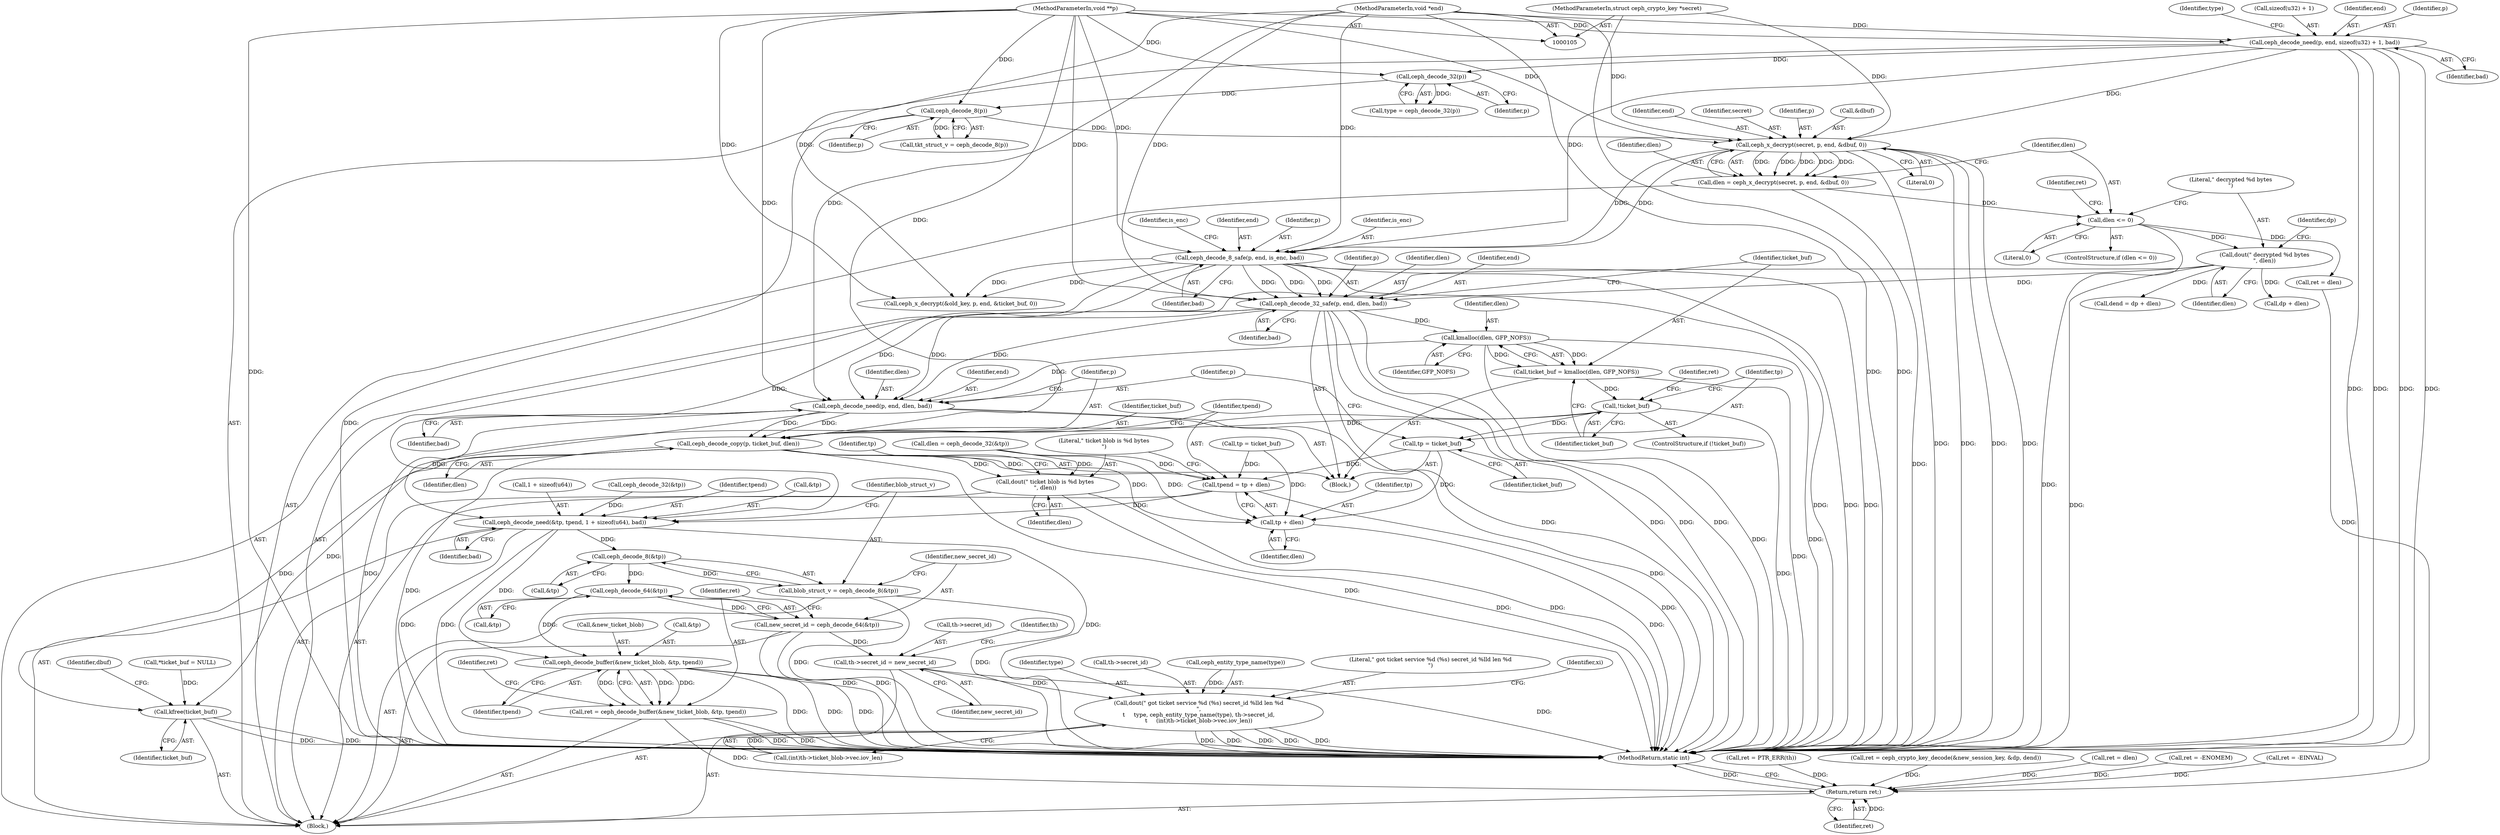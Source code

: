 digraph "0_linux_c27a3e4d667fdcad3db7b104f75659478e0c68d8_2@API" {
"1000321" [label="(Call,kmalloc(dlen, GFP_NOFS))"];
"1000314" [label="(Call,ceph_decode_32_safe(p, end, dlen, bad))"];
"1000275" [label="(Call,ceph_decode_8_safe(p, end, is_enc, bad))"];
"1000186" [label="(Call,ceph_x_decrypt(secret, p, end, &dbuf, 0))"];
"1000107" [label="(MethodParameterIn,struct ceph_crypto_key *secret)"];
"1000163" [label="(Call,ceph_decode_8(p))"];
"1000154" [label="(Call,ceph_decode_32(p))"];
"1000144" [label="(Call,ceph_decode_need(p, end, sizeof(u32) + 1, bad))"];
"1000108" [label="(MethodParameterIn,void **p)"];
"1000109" [label="(MethodParameterIn,void *end)"];
"1000202" [label="(Call,dout(\" decrypted %d bytes\n\", dlen))"];
"1000194" [label="(Call,dlen <= 0)"];
"1000184" [label="(Call,dlen = ceph_x_decrypt(secret, p, end, &dbuf, 0))"];
"1000319" [label="(Call,ticket_buf = kmalloc(dlen, GFP_NOFS))"];
"1000325" [label="(Call,!ticket_buf)"];
"1000333" [label="(Call,tp = ticket_buf)"];
"1000345" [label="(Call,tpend = tp + dlen)"];
"1000353" [label="(Call,ceph_decode_need(&tp, tpend, 1 + sizeof(u64), bad))"];
"1000364" [label="(Call,ceph_decode_8(&tp))"];
"1000362" [label="(Call,blob_struct_v = ceph_decode_8(&tp))"];
"1000369" [label="(Call,ceph_decode_64(&tp))"];
"1000367" [label="(Call,new_secret_id = ceph_decode_64(&tp))"];
"1000411" [label="(Call,th->secret_id = new_secret_id)"];
"1000426" [label="(Call,dout(\" got ticket service %d (%s) secret_id %lld len %d\n\",\n\t     type, ceph_entity_type_name(type), th->secret_id,\n\t     (int)th->ticket_blob->vec.iov_len))"];
"1000374" [label="(Call,ceph_decode_buffer(&new_ticket_blob, &tp, tpend))"];
"1000372" [label="(Call,ret = ceph_decode_buffer(&new_ticket_blob, &tp, tpend))"];
"1000455" [label="(Return,return ret;)"];
"1000347" [label="(Call,tp + dlen)"];
"1000341" [label="(Call,ceph_decode_copy(p, ticket_buf, dlen))"];
"1000350" [label="(Call,dout(\" ticket blob is %d bytes\n\", dlen))"];
"1000451" [label="(Call,kfree(ticket_buf))"];
"1000336" [label="(Call,ceph_decode_need(p, end, dlen, bad))"];
"1000108" [label="(MethodParameterIn,void **p)"];
"1000365" [label="(Call,&tp)"];
"1000189" [label="(Identifier,end)"];
"1000326" [label="(Identifier,ticket_buf)"];
"1000109" [label="(MethodParameterIn,void *end)"];
"1000199" [label="(Identifier,ret)"];
"1000340" [label="(Identifier,bad)"];
"1000375" [label="(Call,&new_ticket_blob)"];
"1000451" [label="(Call,kfree(ticket_buf))"];
"1000362" [label="(Call,blob_struct_v = ceph_decode_8(&tp))"];
"1000363" [label="(Identifier,blob_struct_v)"];
"1000304" [label="(Call,tp = ticket_buf)"];
"1000187" [label="(Identifier,secret)"];
"1000345" [label="(Call,tpend = tp + dlen)"];
"1000377" [label="(Call,&tp)"];
"1000352" [label="(Identifier,dlen)"];
"1000161" [label="(Call,tkt_struct_v = ceph_decode_8(p))"];
"1000313" [label="(Block,)"];
"1000336" [label="(Call,ceph_decode_need(p, end, dlen, bad))"];
"1000415" [label="(Identifier,new_secret_id)"];
"1000154" [label="(Call,ceph_decode_32(p))"];
"1000314" [label="(Call,ceph_decode_32_safe(p, end, dlen, bad))"];
"1000309" [label="(Call,ceph_decode_32(&tp))"];
"1000153" [label="(Identifier,type)"];
"1000188" [label="(Identifier,p)"];
"1000361" [label="(Identifier,bad)"];
"1000307" [label="(Call,dlen = ceph_decode_32(&tp))"];
"1000206" [label="(Identifier,dp)"];
"1000418" [label="(Identifier,th)"];
"1000277" [label="(Identifier,end)"];
"1000455" [label="(Return,return ret;)"];
"1000454" [label="(Identifier,dbuf)"];
"1000204" [label="(Identifier,dlen)"];
"1000179" [label="(Call,ret = PTR_ERR(th))"];
"1000232" [label="(Call,ret = ceph_crypto_key_decode(&new_session_key, &dp, dend))"];
"1000356" [label="(Identifier,tpend)"];
"1000144" [label="(Call,ceph_decode_need(p, end, sizeof(u32) + 1, bad))"];
"1000275" [label="(Call,ceph_decode_8_safe(p, end, is_enc, bad))"];
"1000354" [label="(Call,&tp)"];
"1000319" [label="(Call,ticket_buf = kmalloc(dlen, GFP_NOFS))"];
"1000323" [label="(Identifier,GFP_NOFS)"];
"1000428" [label="(Identifier,type)"];
"1000346" [label="(Identifier,tpend)"];
"1000147" [label="(Call,sizeof(u32) + 1)"];
"1000322" [label="(Identifier,dlen)"];
"1000434" [label="(Call,(int)th->ticket_blob->vec.iov_len)"];
"1000370" [label="(Call,&tp)"];
"1000349" [label="(Identifier,dlen)"];
"1000353" [label="(Call,ceph_decode_need(&tp, tpend, 1 + sizeof(u64), bad))"];
"1000344" [label="(Identifier,dlen)"];
"1000329" [label="(Identifier,ret)"];
"1000351" [label="(Literal,\" ticket blob is %d bytes\n\")"];
"1000357" [label="(Call,1 + sizeof(u64))"];
"1000164" [label="(Identifier,p)"];
"1000373" [label="(Identifier,ret)"];
"1000132" [label="(Call,*ticket_buf = NULL)"];
"1000324" [label="(ControlStructure,if (!ticket_buf))"];
"1000184" [label="(Call,dlen = ceph_x_decrypt(secret, p, end, &dbuf, 0))"];
"1000463" [label="(MethodReturn,static int)"];
"1000279" [label="(Identifier,bad)"];
"1000368" [label="(Identifier,new_secret_id)"];
"1000355" [label="(Identifier,tp)"];
"1000315" [label="(Identifier,p)"];
"1000151" [label="(Identifier,bad)"];
"1000110" [label="(Block,)"];
"1000325" [label="(Call,!ticket_buf)"];
"1000426" [label="(Call,dout(\" got ticket service %d (%s) secret_id %lld len %d\n\",\n\t     type, ceph_entity_type_name(type), th->secret_id,\n\t     (int)th->ticket_blob->vec.iov_len))"];
"1000193" [label="(ControlStructure,if (dlen <= 0))"];
"1000276" [label="(Identifier,p)"];
"1000431" [label="(Call,th->secret_id)"];
"1000379" [label="(Identifier,tpend)"];
"1000300" [label="(Call,ret = dlen)"];
"1000328" [label="(Call,ret = -ENOMEM)"];
"1000190" [label="(Call,&dbuf)"];
"1000411" [label="(Call,th->secret_id = new_secret_id)"];
"1000186" [label="(Call,ceph_x_decrypt(secret, p, end, &dbuf, 0))"];
"1000208" [label="(Call,dend = dp + dlen)"];
"1000342" [label="(Identifier,p)"];
"1000320" [label="(Identifier,ticket_buf)"];
"1000335" [label="(Identifier,ticket_buf)"];
"1000198" [label="(Call,ret = dlen)"];
"1000192" [label="(Literal,0)"];
"1000195" [label="(Identifier,dlen)"];
"1000210" [label="(Call,dp + dlen)"];
"1000348" [label="(Identifier,tp)"];
"1000334" [label="(Identifier,tp)"];
"1000317" [label="(Identifier,dlen)"];
"1000107" [label="(MethodParameterIn,struct ceph_crypto_key *secret)"];
"1000185" [label="(Identifier,dlen)"];
"1000364" [label="(Call,ceph_decode_8(&tp))"];
"1000203" [label="(Literal,\" decrypted %d bytes\n\")"];
"1000316" [label="(Identifier,end)"];
"1000155" [label="(Identifier,p)"];
"1000202" [label="(Call,dout(\" decrypted %d bytes\n\", dlen))"];
"1000429" [label="(Call,ceph_entity_type_name(type))"];
"1000338" [label="(Identifier,end)"];
"1000146" [label="(Identifier,end)"];
"1000452" [label="(Identifier,ticket_buf)"];
"1000456" [label="(Identifier,ret)"];
"1000343" [label="(Identifier,ticket_buf)"];
"1000145" [label="(Identifier,p)"];
"1000163" [label="(Call,ceph_decode_8(p))"];
"1000278" [label="(Identifier,is_enc)"];
"1000347" [label="(Call,tp + dlen)"];
"1000333" [label="(Call,tp = ticket_buf)"];
"1000194" [label="(Call,dlen <= 0)"];
"1000196" [label="(Literal,0)"];
"1000369" [label="(Call,ceph_decode_64(&tp))"];
"1000427" [label="(Literal,\" got ticket service %d (%s) secret_id %lld len %d\n\")"];
"1000152" [label="(Call,type = ceph_decode_32(p))"];
"1000318" [label="(Identifier,bad)"];
"1000281" [label="(Identifier,is_enc)"];
"1000367" [label="(Call,new_secret_id = ceph_decode_64(&tp))"];
"1000287" [label="(Call,ceph_x_decrypt(&old_key, p, end, &ticket_buf, 0))"];
"1000339" [label="(Identifier,dlen)"];
"1000350" [label="(Call,dout(\" ticket blob is %d bytes\n\", dlen))"];
"1000445" [label="(Identifier,xi)"];
"1000337" [label="(Identifier,p)"];
"1000372" [label="(Call,ret = ceph_decode_buffer(&new_ticket_blob, &tp, tpend))"];
"1000458" [label="(Call,ret = -EINVAL)"];
"1000321" [label="(Call,kmalloc(dlen, GFP_NOFS))"];
"1000341" [label="(Call,ceph_decode_copy(p, ticket_buf, dlen))"];
"1000381" [label="(Identifier,ret)"];
"1000412" [label="(Call,th->secret_id)"];
"1000374" [label="(Call,ceph_decode_buffer(&new_ticket_blob, &tp, tpend))"];
"1000321" -> "1000319"  [label="AST: "];
"1000321" -> "1000323"  [label="CFG: "];
"1000322" -> "1000321"  [label="AST: "];
"1000323" -> "1000321"  [label="AST: "];
"1000319" -> "1000321"  [label="CFG: "];
"1000321" -> "1000463"  [label="DDG: "];
"1000321" -> "1000463"  [label="DDG: "];
"1000321" -> "1000319"  [label="DDG: "];
"1000321" -> "1000319"  [label="DDG: "];
"1000314" -> "1000321"  [label="DDG: "];
"1000321" -> "1000336"  [label="DDG: "];
"1000314" -> "1000313"  [label="AST: "];
"1000314" -> "1000318"  [label="CFG: "];
"1000315" -> "1000314"  [label="AST: "];
"1000316" -> "1000314"  [label="AST: "];
"1000317" -> "1000314"  [label="AST: "];
"1000318" -> "1000314"  [label="AST: "];
"1000320" -> "1000314"  [label="CFG: "];
"1000314" -> "1000463"  [label="DDG: "];
"1000314" -> "1000463"  [label="DDG: "];
"1000314" -> "1000463"  [label="DDG: "];
"1000314" -> "1000463"  [label="DDG: "];
"1000275" -> "1000314"  [label="DDG: "];
"1000275" -> "1000314"  [label="DDG: "];
"1000275" -> "1000314"  [label="DDG: "];
"1000108" -> "1000314"  [label="DDG: "];
"1000109" -> "1000314"  [label="DDG: "];
"1000202" -> "1000314"  [label="DDG: "];
"1000314" -> "1000336"  [label="DDG: "];
"1000314" -> "1000336"  [label="DDG: "];
"1000314" -> "1000336"  [label="DDG: "];
"1000275" -> "1000110"  [label="AST: "];
"1000275" -> "1000279"  [label="CFG: "];
"1000276" -> "1000275"  [label="AST: "];
"1000277" -> "1000275"  [label="AST: "];
"1000278" -> "1000275"  [label="AST: "];
"1000279" -> "1000275"  [label="AST: "];
"1000281" -> "1000275"  [label="CFG: "];
"1000275" -> "1000463"  [label="DDG: "];
"1000275" -> "1000463"  [label="DDG: "];
"1000275" -> "1000463"  [label="DDG: "];
"1000186" -> "1000275"  [label="DDG: "];
"1000186" -> "1000275"  [label="DDG: "];
"1000108" -> "1000275"  [label="DDG: "];
"1000109" -> "1000275"  [label="DDG: "];
"1000144" -> "1000275"  [label="DDG: "];
"1000275" -> "1000287"  [label="DDG: "];
"1000275" -> "1000287"  [label="DDG: "];
"1000275" -> "1000353"  [label="DDG: "];
"1000186" -> "1000184"  [label="AST: "];
"1000186" -> "1000192"  [label="CFG: "];
"1000187" -> "1000186"  [label="AST: "];
"1000188" -> "1000186"  [label="AST: "];
"1000189" -> "1000186"  [label="AST: "];
"1000190" -> "1000186"  [label="AST: "];
"1000192" -> "1000186"  [label="AST: "];
"1000184" -> "1000186"  [label="CFG: "];
"1000186" -> "1000463"  [label="DDG: "];
"1000186" -> "1000463"  [label="DDG: "];
"1000186" -> "1000463"  [label="DDG: "];
"1000186" -> "1000463"  [label="DDG: "];
"1000186" -> "1000184"  [label="DDG: "];
"1000186" -> "1000184"  [label="DDG: "];
"1000186" -> "1000184"  [label="DDG: "];
"1000186" -> "1000184"  [label="DDG: "];
"1000186" -> "1000184"  [label="DDG: "];
"1000107" -> "1000186"  [label="DDG: "];
"1000163" -> "1000186"  [label="DDG: "];
"1000108" -> "1000186"  [label="DDG: "];
"1000144" -> "1000186"  [label="DDG: "];
"1000109" -> "1000186"  [label="DDG: "];
"1000107" -> "1000105"  [label="AST: "];
"1000107" -> "1000463"  [label="DDG: "];
"1000163" -> "1000161"  [label="AST: "];
"1000163" -> "1000164"  [label="CFG: "];
"1000164" -> "1000163"  [label="AST: "];
"1000161" -> "1000163"  [label="CFG: "];
"1000163" -> "1000463"  [label="DDG: "];
"1000163" -> "1000161"  [label="DDG: "];
"1000154" -> "1000163"  [label="DDG: "];
"1000108" -> "1000163"  [label="DDG: "];
"1000154" -> "1000152"  [label="AST: "];
"1000154" -> "1000155"  [label="CFG: "];
"1000155" -> "1000154"  [label="AST: "];
"1000152" -> "1000154"  [label="CFG: "];
"1000154" -> "1000152"  [label="DDG: "];
"1000144" -> "1000154"  [label="DDG: "];
"1000108" -> "1000154"  [label="DDG: "];
"1000144" -> "1000110"  [label="AST: "];
"1000144" -> "1000151"  [label="CFG: "];
"1000145" -> "1000144"  [label="AST: "];
"1000146" -> "1000144"  [label="AST: "];
"1000147" -> "1000144"  [label="AST: "];
"1000151" -> "1000144"  [label="AST: "];
"1000153" -> "1000144"  [label="CFG: "];
"1000144" -> "1000463"  [label="DDG: "];
"1000144" -> "1000463"  [label="DDG: "];
"1000144" -> "1000463"  [label="DDG: "];
"1000144" -> "1000463"  [label="DDG: "];
"1000108" -> "1000144"  [label="DDG: "];
"1000109" -> "1000144"  [label="DDG: "];
"1000108" -> "1000105"  [label="AST: "];
"1000108" -> "1000463"  [label="DDG: "];
"1000108" -> "1000287"  [label="DDG: "];
"1000108" -> "1000336"  [label="DDG: "];
"1000108" -> "1000341"  [label="DDG: "];
"1000109" -> "1000105"  [label="AST: "];
"1000109" -> "1000463"  [label="DDG: "];
"1000109" -> "1000287"  [label="DDG: "];
"1000109" -> "1000336"  [label="DDG: "];
"1000202" -> "1000110"  [label="AST: "];
"1000202" -> "1000204"  [label="CFG: "];
"1000203" -> "1000202"  [label="AST: "];
"1000204" -> "1000202"  [label="AST: "];
"1000206" -> "1000202"  [label="CFG: "];
"1000202" -> "1000463"  [label="DDG: "];
"1000194" -> "1000202"  [label="DDG: "];
"1000202" -> "1000208"  [label="DDG: "];
"1000202" -> "1000210"  [label="DDG: "];
"1000194" -> "1000193"  [label="AST: "];
"1000194" -> "1000196"  [label="CFG: "];
"1000195" -> "1000194"  [label="AST: "];
"1000196" -> "1000194"  [label="AST: "];
"1000199" -> "1000194"  [label="CFG: "];
"1000203" -> "1000194"  [label="CFG: "];
"1000194" -> "1000463"  [label="DDG: "];
"1000184" -> "1000194"  [label="DDG: "];
"1000194" -> "1000198"  [label="DDG: "];
"1000184" -> "1000110"  [label="AST: "];
"1000185" -> "1000184"  [label="AST: "];
"1000195" -> "1000184"  [label="CFG: "];
"1000184" -> "1000463"  [label="DDG: "];
"1000319" -> "1000313"  [label="AST: "];
"1000320" -> "1000319"  [label="AST: "];
"1000326" -> "1000319"  [label="CFG: "];
"1000319" -> "1000463"  [label="DDG: "];
"1000319" -> "1000325"  [label="DDG: "];
"1000325" -> "1000324"  [label="AST: "];
"1000325" -> "1000326"  [label="CFG: "];
"1000326" -> "1000325"  [label="AST: "];
"1000329" -> "1000325"  [label="CFG: "];
"1000334" -> "1000325"  [label="CFG: "];
"1000325" -> "1000463"  [label="DDG: "];
"1000325" -> "1000333"  [label="DDG: "];
"1000325" -> "1000341"  [label="DDG: "];
"1000325" -> "1000451"  [label="DDG: "];
"1000333" -> "1000313"  [label="AST: "];
"1000333" -> "1000335"  [label="CFG: "];
"1000334" -> "1000333"  [label="AST: "];
"1000335" -> "1000333"  [label="AST: "];
"1000337" -> "1000333"  [label="CFG: "];
"1000333" -> "1000345"  [label="DDG: "];
"1000333" -> "1000347"  [label="DDG: "];
"1000345" -> "1000110"  [label="AST: "];
"1000345" -> "1000347"  [label="CFG: "];
"1000346" -> "1000345"  [label="AST: "];
"1000347" -> "1000345"  [label="AST: "];
"1000351" -> "1000345"  [label="CFG: "];
"1000345" -> "1000463"  [label="DDG: "];
"1000304" -> "1000345"  [label="DDG: "];
"1000341" -> "1000345"  [label="DDG: "];
"1000307" -> "1000345"  [label="DDG: "];
"1000345" -> "1000353"  [label="DDG: "];
"1000353" -> "1000110"  [label="AST: "];
"1000353" -> "1000361"  [label="CFG: "];
"1000354" -> "1000353"  [label="AST: "];
"1000356" -> "1000353"  [label="AST: "];
"1000357" -> "1000353"  [label="AST: "];
"1000361" -> "1000353"  [label="AST: "];
"1000363" -> "1000353"  [label="CFG: "];
"1000353" -> "1000463"  [label="DDG: "];
"1000353" -> "1000463"  [label="DDG: "];
"1000353" -> "1000463"  [label="DDG: "];
"1000309" -> "1000353"  [label="DDG: "];
"1000336" -> "1000353"  [label="DDG: "];
"1000353" -> "1000364"  [label="DDG: "];
"1000353" -> "1000374"  [label="DDG: "];
"1000364" -> "1000362"  [label="AST: "];
"1000364" -> "1000365"  [label="CFG: "];
"1000365" -> "1000364"  [label="AST: "];
"1000362" -> "1000364"  [label="CFG: "];
"1000364" -> "1000362"  [label="DDG: "];
"1000364" -> "1000369"  [label="DDG: "];
"1000362" -> "1000110"  [label="AST: "];
"1000363" -> "1000362"  [label="AST: "];
"1000368" -> "1000362"  [label="CFG: "];
"1000362" -> "1000463"  [label="DDG: "];
"1000362" -> "1000463"  [label="DDG: "];
"1000369" -> "1000367"  [label="AST: "];
"1000369" -> "1000370"  [label="CFG: "];
"1000370" -> "1000369"  [label="AST: "];
"1000367" -> "1000369"  [label="CFG: "];
"1000369" -> "1000367"  [label="DDG: "];
"1000369" -> "1000374"  [label="DDG: "];
"1000367" -> "1000110"  [label="AST: "];
"1000368" -> "1000367"  [label="AST: "];
"1000373" -> "1000367"  [label="CFG: "];
"1000367" -> "1000463"  [label="DDG: "];
"1000367" -> "1000463"  [label="DDG: "];
"1000367" -> "1000411"  [label="DDG: "];
"1000411" -> "1000110"  [label="AST: "];
"1000411" -> "1000415"  [label="CFG: "];
"1000412" -> "1000411"  [label="AST: "];
"1000415" -> "1000411"  [label="AST: "];
"1000418" -> "1000411"  [label="CFG: "];
"1000411" -> "1000463"  [label="DDG: "];
"1000411" -> "1000426"  [label="DDG: "];
"1000426" -> "1000110"  [label="AST: "];
"1000426" -> "1000434"  [label="CFG: "];
"1000427" -> "1000426"  [label="AST: "];
"1000428" -> "1000426"  [label="AST: "];
"1000429" -> "1000426"  [label="AST: "];
"1000431" -> "1000426"  [label="AST: "];
"1000434" -> "1000426"  [label="AST: "];
"1000445" -> "1000426"  [label="CFG: "];
"1000426" -> "1000463"  [label="DDG: "];
"1000426" -> "1000463"  [label="DDG: "];
"1000426" -> "1000463"  [label="DDG: "];
"1000426" -> "1000463"  [label="DDG: "];
"1000426" -> "1000463"  [label="DDG: "];
"1000429" -> "1000426"  [label="DDG: "];
"1000434" -> "1000426"  [label="DDG: "];
"1000374" -> "1000372"  [label="AST: "];
"1000374" -> "1000379"  [label="CFG: "];
"1000375" -> "1000374"  [label="AST: "];
"1000377" -> "1000374"  [label="AST: "];
"1000379" -> "1000374"  [label="AST: "];
"1000372" -> "1000374"  [label="CFG: "];
"1000374" -> "1000463"  [label="DDG: "];
"1000374" -> "1000463"  [label="DDG: "];
"1000374" -> "1000463"  [label="DDG: "];
"1000374" -> "1000372"  [label="DDG: "];
"1000374" -> "1000372"  [label="DDG: "];
"1000374" -> "1000372"  [label="DDG: "];
"1000372" -> "1000110"  [label="AST: "];
"1000373" -> "1000372"  [label="AST: "];
"1000381" -> "1000372"  [label="CFG: "];
"1000372" -> "1000463"  [label="DDG: "];
"1000372" -> "1000463"  [label="DDG: "];
"1000372" -> "1000455"  [label="DDG: "];
"1000455" -> "1000110"  [label="AST: "];
"1000455" -> "1000456"  [label="CFG: "];
"1000456" -> "1000455"  [label="AST: "];
"1000463" -> "1000455"  [label="CFG: "];
"1000455" -> "1000463"  [label="DDG: "];
"1000456" -> "1000455"  [label="DDG: "];
"1000458" -> "1000455"  [label="DDG: "];
"1000232" -> "1000455"  [label="DDG: "];
"1000300" -> "1000455"  [label="DDG: "];
"1000179" -> "1000455"  [label="DDG: "];
"1000328" -> "1000455"  [label="DDG: "];
"1000198" -> "1000455"  [label="DDG: "];
"1000347" -> "1000349"  [label="CFG: "];
"1000348" -> "1000347"  [label="AST: "];
"1000349" -> "1000347"  [label="AST: "];
"1000347" -> "1000463"  [label="DDG: "];
"1000304" -> "1000347"  [label="DDG: "];
"1000341" -> "1000347"  [label="DDG: "];
"1000307" -> "1000347"  [label="DDG: "];
"1000341" -> "1000313"  [label="AST: "];
"1000341" -> "1000344"  [label="CFG: "];
"1000342" -> "1000341"  [label="AST: "];
"1000343" -> "1000341"  [label="AST: "];
"1000344" -> "1000341"  [label="AST: "];
"1000346" -> "1000341"  [label="CFG: "];
"1000341" -> "1000463"  [label="DDG: "];
"1000341" -> "1000463"  [label="DDG: "];
"1000336" -> "1000341"  [label="DDG: "];
"1000336" -> "1000341"  [label="DDG: "];
"1000341" -> "1000350"  [label="DDG: "];
"1000341" -> "1000451"  [label="DDG: "];
"1000350" -> "1000110"  [label="AST: "];
"1000350" -> "1000352"  [label="CFG: "];
"1000351" -> "1000350"  [label="AST: "];
"1000352" -> "1000350"  [label="AST: "];
"1000355" -> "1000350"  [label="CFG: "];
"1000350" -> "1000463"  [label="DDG: "];
"1000350" -> "1000463"  [label="DDG: "];
"1000307" -> "1000350"  [label="DDG: "];
"1000451" -> "1000110"  [label="AST: "];
"1000451" -> "1000452"  [label="CFG: "];
"1000452" -> "1000451"  [label="AST: "];
"1000454" -> "1000451"  [label="CFG: "];
"1000451" -> "1000463"  [label="DDG: "];
"1000451" -> "1000463"  [label="DDG: "];
"1000132" -> "1000451"  [label="DDG: "];
"1000336" -> "1000313"  [label="AST: "];
"1000336" -> "1000340"  [label="CFG: "];
"1000337" -> "1000336"  [label="AST: "];
"1000338" -> "1000336"  [label="AST: "];
"1000339" -> "1000336"  [label="AST: "];
"1000340" -> "1000336"  [label="AST: "];
"1000342" -> "1000336"  [label="CFG: "];
"1000336" -> "1000463"  [label="DDG: "];
"1000336" -> "1000463"  [label="DDG: "];
}
